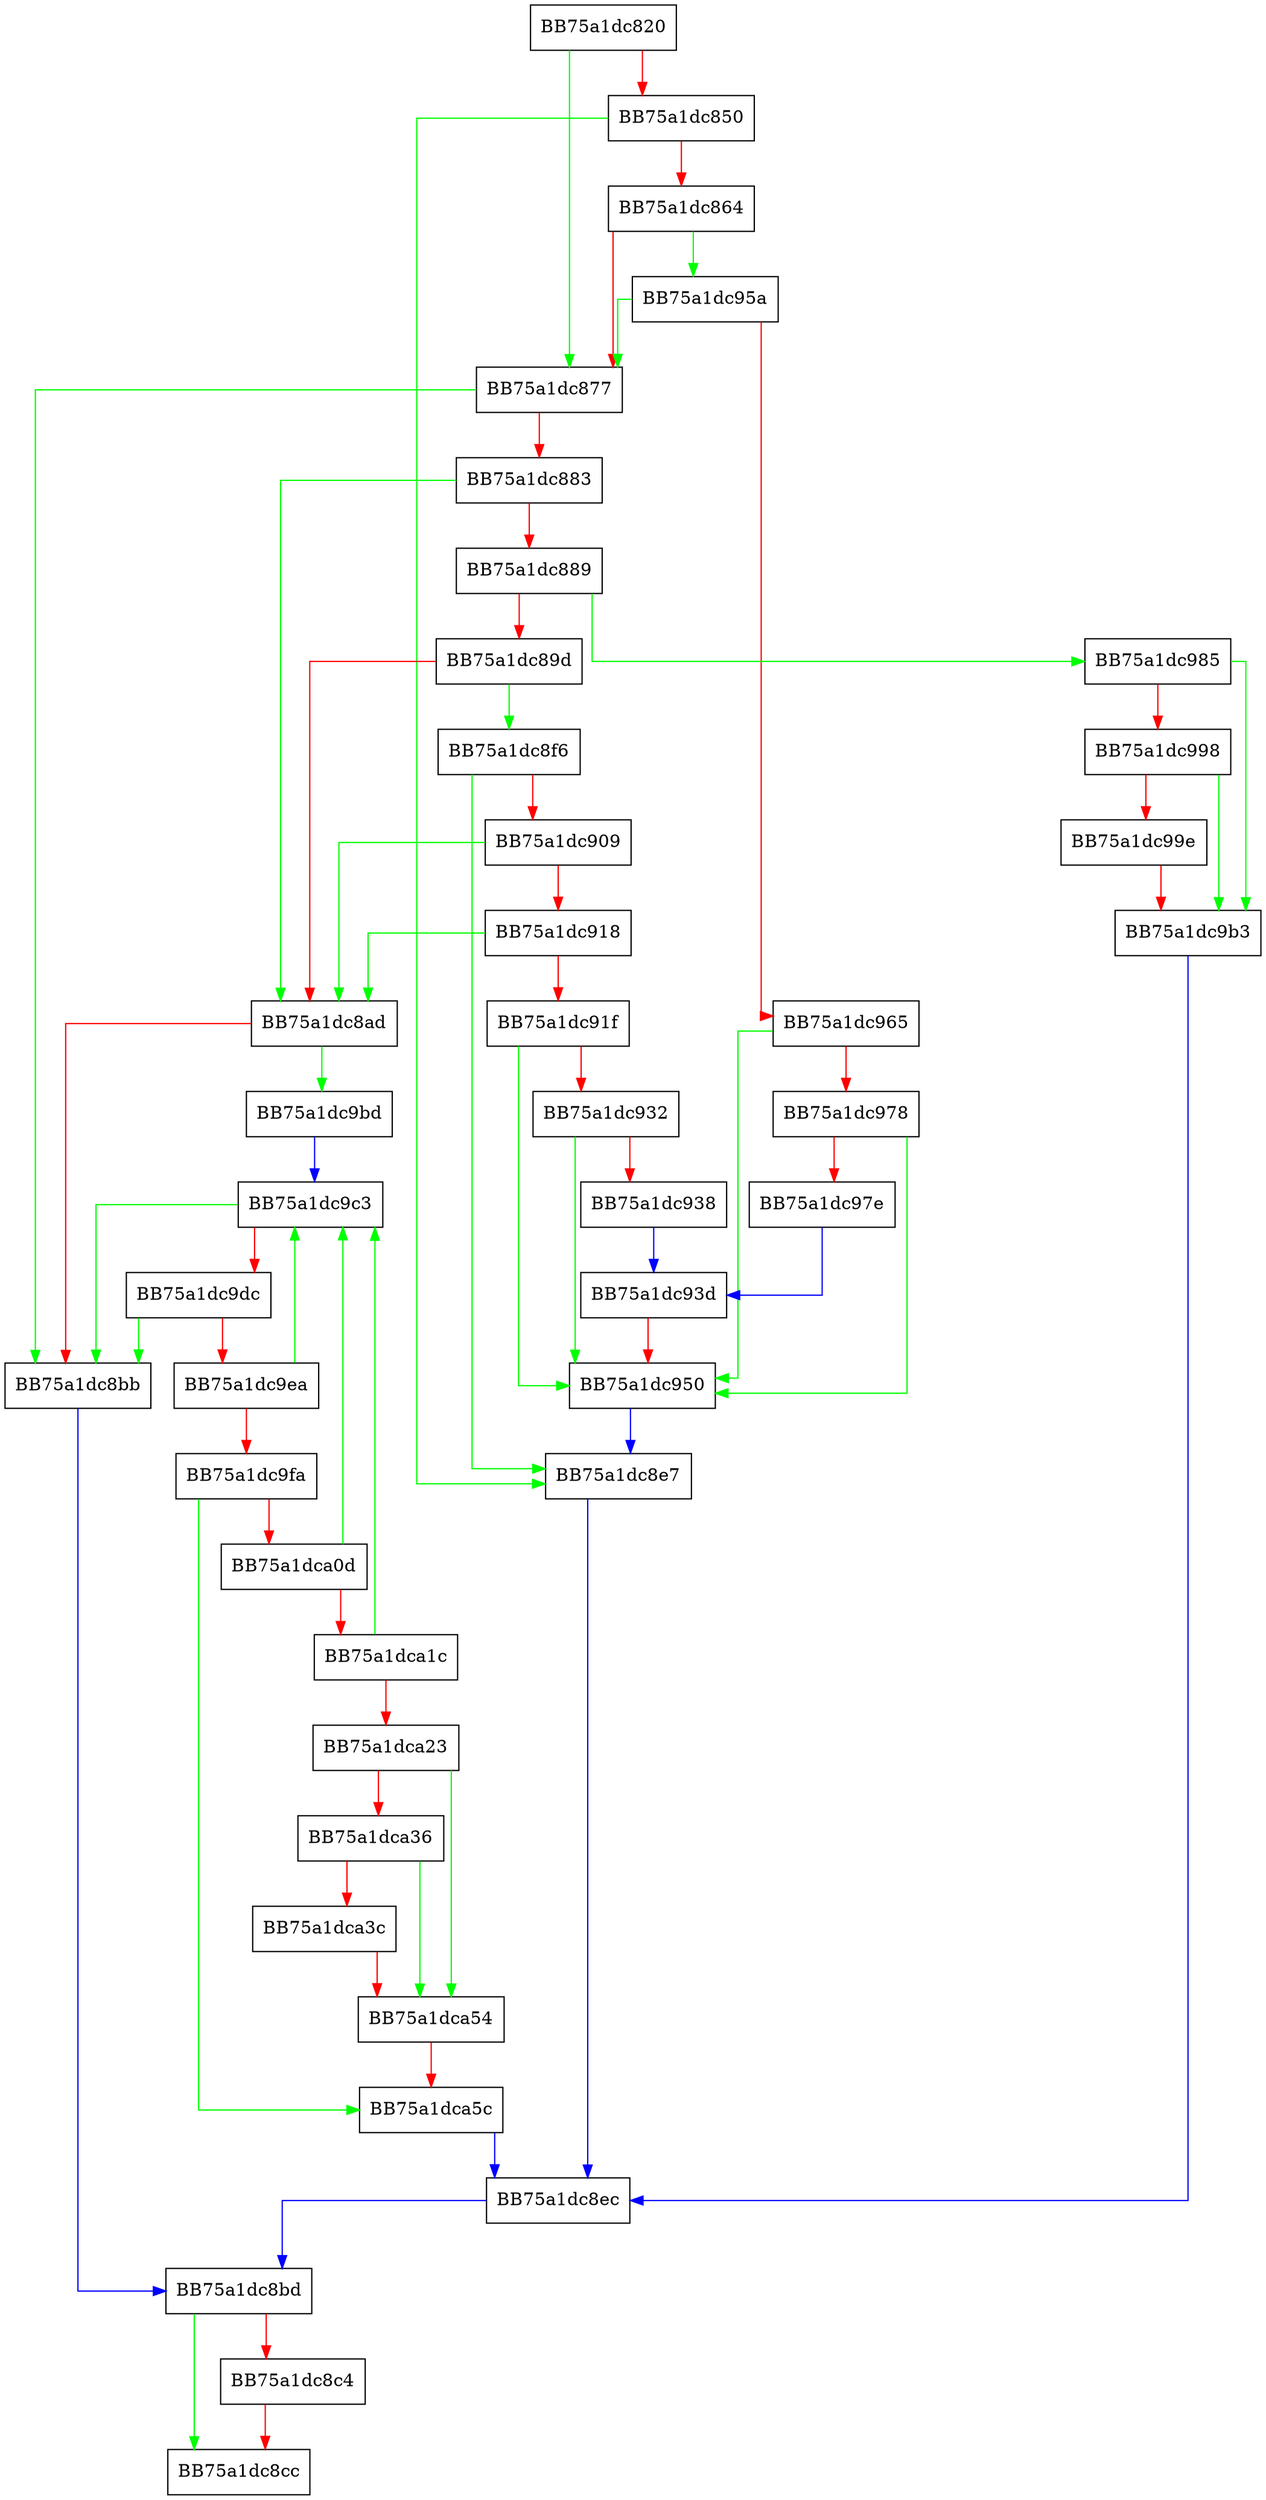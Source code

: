 digraph VirtualizeSimplePath_Worker {
  node [shape="box"];
  graph [splines=ortho];
  BB75a1dc820 -> BB75a1dc877 [color="green"];
  BB75a1dc820 -> BB75a1dc850 [color="red"];
  BB75a1dc850 -> BB75a1dc8e7 [color="green"];
  BB75a1dc850 -> BB75a1dc864 [color="red"];
  BB75a1dc864 -> BB75a1dc95a [color="green"];
  BB75a1dc864 -> BB75a1dc877 [color="red"];
  BB75a1dc877 -> BB75a1dc8bb [color="green"];
  BB75a1dc877 -> BB75a1dc883 [color="red"];
  BB75a1dc883 -> BB75a1dc8ad [color="green"];
  BB75a1dc883 -> BB75a1dc889 [color="red"];
  BB75a1dc889 -> BB75a1dc985 [color="green"];
  BB75a1dc889 -> BB75a1dc89d [color="red"];
  BB75a1dc89d -> BB75a1dc8f6 [color="green"];
  BB75a1dc89d -> BB75a1dc8ad [color="red"];
  BB75a1dc8ad -> BB75a1dc9bd [color="green"];
  BB75a1dc8ad -> BB75a1dc8bb [color="red"];
  BB75a1dc8bb -> BB75a1dc8bd [color="blue"];
  BB75a1dc8bd -> BB75a1dc8cc [color="green"];
  BB75a1dc8bd -> BB75a1dc8c4 [color="red"];
  BB75a1dc8c4 -> BB75a1dc8cc [color="red"];
  BB75a1dc8e7 -> BB75a1dc8ec [color="blue"];
  BB75a1dc8ec -> BB75a1dc8bd [color="blue"];
  BB75a1dc8f6 -> BB75a1dc8e7 [color="green"];
  BB75a1dc8f6 -> BB75a1dc909 [color="red"];
  BB75a1dc909 -> BB75a1dc8ad [color="green"];
  BB75a1dc909 -> BB75a1dc918 [color="red"];
  BB75a1dc918 -> BB75a1dc8ad [color="green"];
  BB75a1dc918 -> BB75a1dc91f [color="red"];
  BB75a1dc91f -> BB75a1dc950 [color="green"];
  BB75a1dc91f -> BB75a1dc932 [color="red"];
  BB75a1dc932 -> BB75a1dc950 [color="green"];
  BB75a1dc932 -> BB75a1dc938 [color="red"];
  BB75a1dc938 -> BB75a1dc93d [color="blue"];
  BB75a1dc93d -> BB75a1dc950 [color="red"];
  BB75a1dc950 -> BB75a1dc8e7 [color="blue"];
  BB75a1dc95a -> BB75a1dc877 [color="green"];
  BB75a1dc95a -> BB75a1dc965 [color="red"];
  BB75a1dc965 -> BB75a1dc950 [color="green"];
  BB75a1dc965 -> BB75a1dc978 [color="red"];
  BB75a1dc978 -> BB75a1dc950 [color="green"];
  BB75a1dc978 -> BB75a1dc97e [color="red"];
  BB75a1dc97e -> BB75a1dc93d [color="blue"];
  BB75a1dc985 -> BB75a1dc9b3 [color="green"];
  BB75a1dc985 -> BB75a1dc998 [color="red"];
  BB75a1dc998 -> BB75a1dc9b3 [color="green"];
  BB75a1dc998 -> BB75a1dc99e [color="red"];
  BB75a1dc99e -> BB75a1dc9b3 [color="red"];
  BB75a1dc9b3 -> BB75a1dc8ec [color="blue"];
  BB75a1dc9bd -> BB75a1dc9c3 [color="blue"];
  BB75a1dc9c3 -> BB75a1dc8bb [color="green"];
  BB75a1dc9c3 -> BB75a1dc9dc [color="red"];
  BB75a1dc9dc -> BB75a1dc8bb [color="green"];
  BB75a1dc9dc -> BB75a1dc9ea [color="red"];
  BB75a1dc9ea -> BB75a1dc9c3 [color="green"];
  BB75a1dc9ea -> BB75a1dc9fa [color="red"];
  BB75a1dc9fa -> BB75a1dca5c [color="green"];
  BB75a1dc9fa -> BB75a1dca0d [color="red"];
  BB75a1dca0d -> BB75a1dc9c3 [color="green"];
  BB75a1dca0d -> BB75a1dca1c [color="red"];
  BB75a1dca1c -> BB75a1dc9c3 [color="green"];
  BB75a1dca1c -> BB75a1dca23 [color="red"];
  BB75a1dca23 -> BB75a1dca54 [color="green"];
  BB75a1dca23 -> BB75a1dca36 [color="red"];
  BB75a1dca36 -> BB75a1dca54 [color="green"];
  BB75a1dca36 -> BB75a1dca3c [color="red"];
  BB75a1dca3c -> BB75a1dca54 [color="red"];
  BB75a1dca54 -> BB75a1dca5c [color="red"];
  BB75a1dca5c -> BB75a1dc8ec [color="blue"];
}
